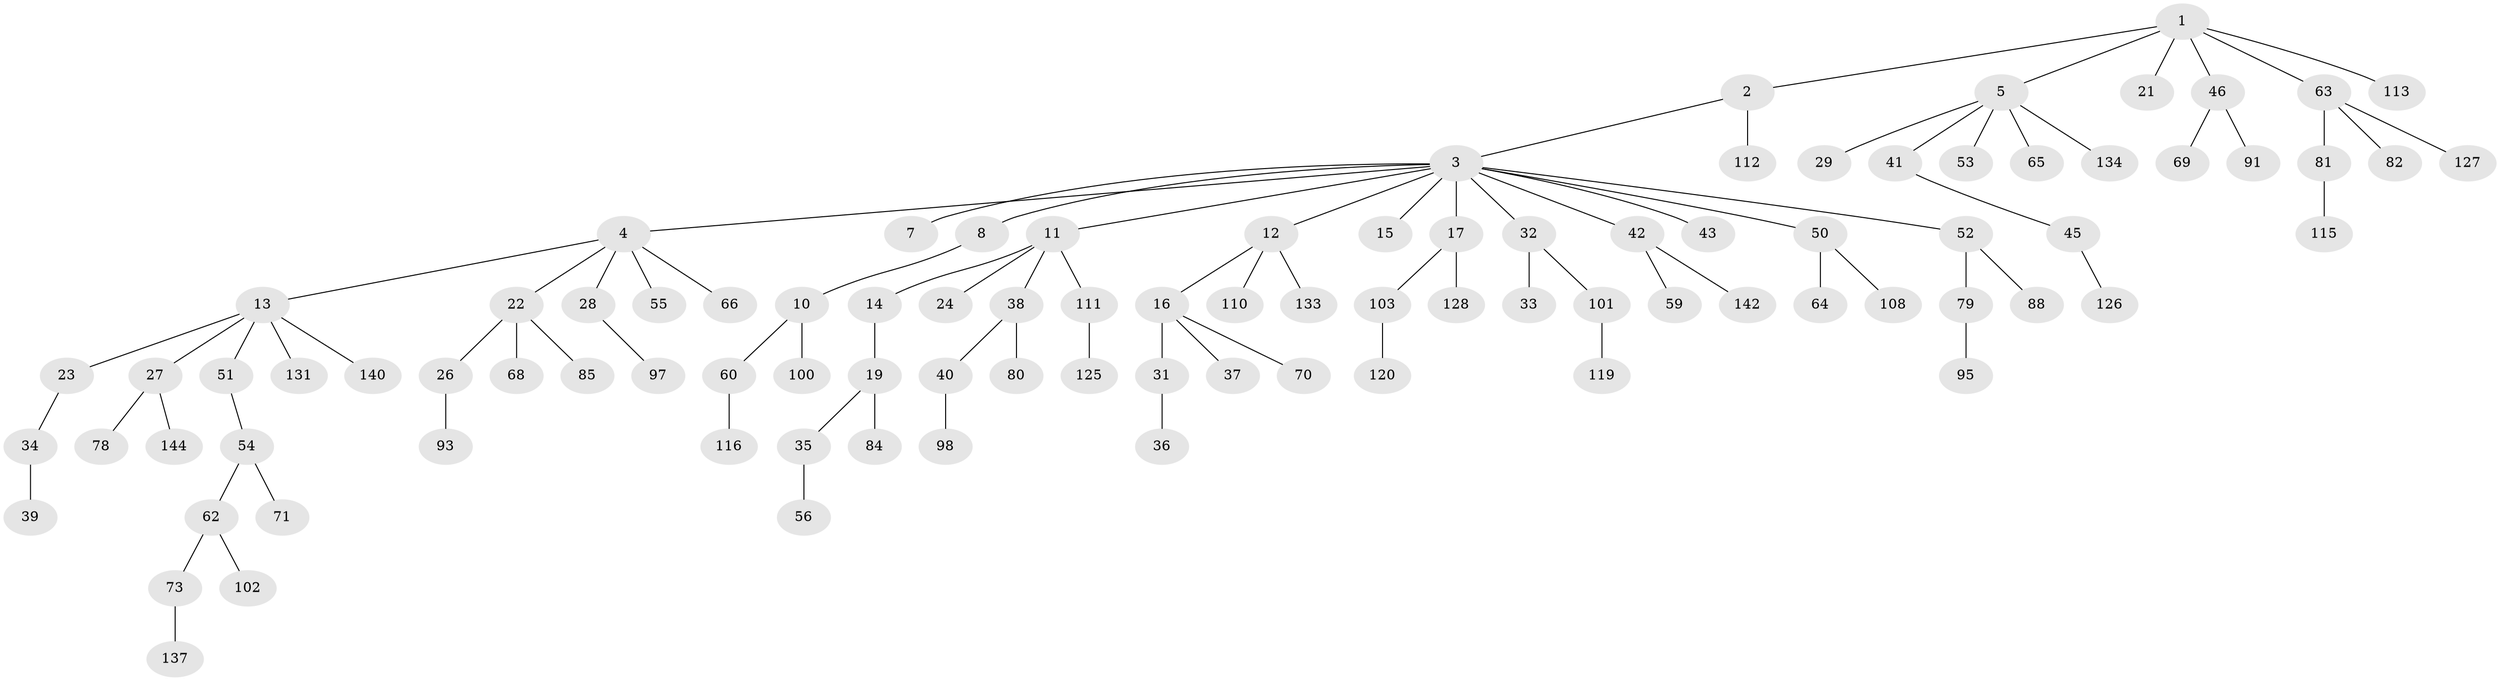 // original degree distribution, {6: 0.006944444444444444, 3: 0.1388888888888889, 8: 0.006944444444444444, 7: 0.013888888888888888, 4: 0.0625, 1: 0.5, 5: 0.027777777777777776, 2: 0.24305555555555555}
// Generated by graph-tools (version 1.1) at 2025/11/02/27/25 16:11:28]
// undirected, 95 vertices, 94 edges
graph export_dot {
graph [start="1"]
  node [color=gray90,style=filled];
  1 [super="+18"];
  2 [super="+89"];
  3 [super="+6"];
  4 [super="+44"];
  5 [super="+25"];
  7;
  8 [super="+9"];
  10;
  11 [super="+99"];
  12 [super="+130"];
  13 [super="+74"];
  14;
  15;
  16 [super="+20"];
  17 [super="+104"];
  19 [super="+72"];
  21;
  22 [super="+30"];
  23;
  24;
  26 [super="+76"];
  27 [super="+77"];
  28;
  29;
  31 [super="+67"];
  32 [super="+48"];
  33;
  34;
  35 [super="+106"];
  36;
  37 [super="+49"];
  38 [super="+47"];
  39 [super="+90"];
  40 [super="+94"];
  41 [super="+114"];
  42;
  43;
  45 [super="+86"];
  46 [super="+61"];
  50 [super="+58"];
  51 [super="+139"];
  52 [super="+129"];
  53 [super="+57"];
  54 [super="+141"];
  55;
  56;
  59 [super="+135"];
  60;
  62;
  63 [super="+75"];
  64 [super="+83"];
  65 [super="+87"];
  66;
  68;
  69 [super="+136"];
  70;
  71;
  73 [super="+122"];
  78;
  79 [super="+92"];
  80;
  81 [super="+123"];
  82;
  84 [super="+107"];
  85;
  88;
  91;
  93 [super="+96"];
  95;
  97;
  98;
  100 [super="+109"];
  101;
  102 [super="+124"];
  103 [super="+105"];
  108 [super="+132"];
  110 [super="+143"];
  111 [super="+121"];
  112 [super="+138"];
  113 [super="+118"];
  115;
  116 [super="+117"];
  119;
  120;
  125;
  126;
  127;
  128;
  131;
  133;
  134;
  137;
  140;
  142;
  144;
  1 -- 2;
  1 -- 5;
  1 -- 46;
  1 -- 63;
  1 -- 113;
  1 -- 21;
  2 -- 3;
  2 -- 112;
  3 -- 4;
  3 -- 8;
  3 -- 11;
  3 -- 42;
  3 -- 43;
  3 -- 50;
  3 -- 32;
  3 -- 17;
  3 -- 52;
  3 -- 7;
  3 -- 12;
  3 -- 15;
  4 -- 13;
  4 -- 22;
  4 -- 28;
  4 -- 55;
  4 -- 66;
  5 -- 29;
  5 -- 41;
  5 -- 65;
  5 -- 53;
  5 -- 134;
  8 -- 10;
  10 -- 60;
  10 -- 100;
  11 -- 14;
  11 -- 24;
  11 -- 38;
  11 -- 111;
  12 -- 16;
  12 -- 110;
  12 -- 133;
  13 -- 23;
  13 -- 27;
  13 -- 51;
  13 -- 131;
  13 -- 140;
  14 -- 19;
  16 -- 31;
  16 -- 37;
  16 -- 70;
  17 -- 103;
  17 -- 128;
  19 -- 35;
  19 -- 84;
  22 -- 26;
  22 -- 85;
  22 -- 68;
  23 -- 34;
  26 -- 93;
  27 -- 144;
  27 -- 78;
  28 -- 97;
  31 -- 36;
  32 -- 33;
  32 -- 101;
  34 -- 39;
  35 -- 56;
  38 -- 40;
  38 -- 80;
  40 -- 98;
  41 -- 45;
  42 -- 59;
  42 -- 142;
  45 -- 126;
  46 -- 91;
  46 -- 69;
  50 -- 64;
  50 -- 108;
  51 -- 54;
  52 -- 79;
  52 -- 88;
  54 -- 62;
  54 -- 71;
  60 -- 116;
  62 -- 73;
  62 -- 102;
  63 -- 81;
  63 -- 82;
  63 -- 127;
  73 -- 137;
  79 -- 95;
  81 -- 115;
  101 -- 119;
  103 -- 120;
  111 -- 125;
}
